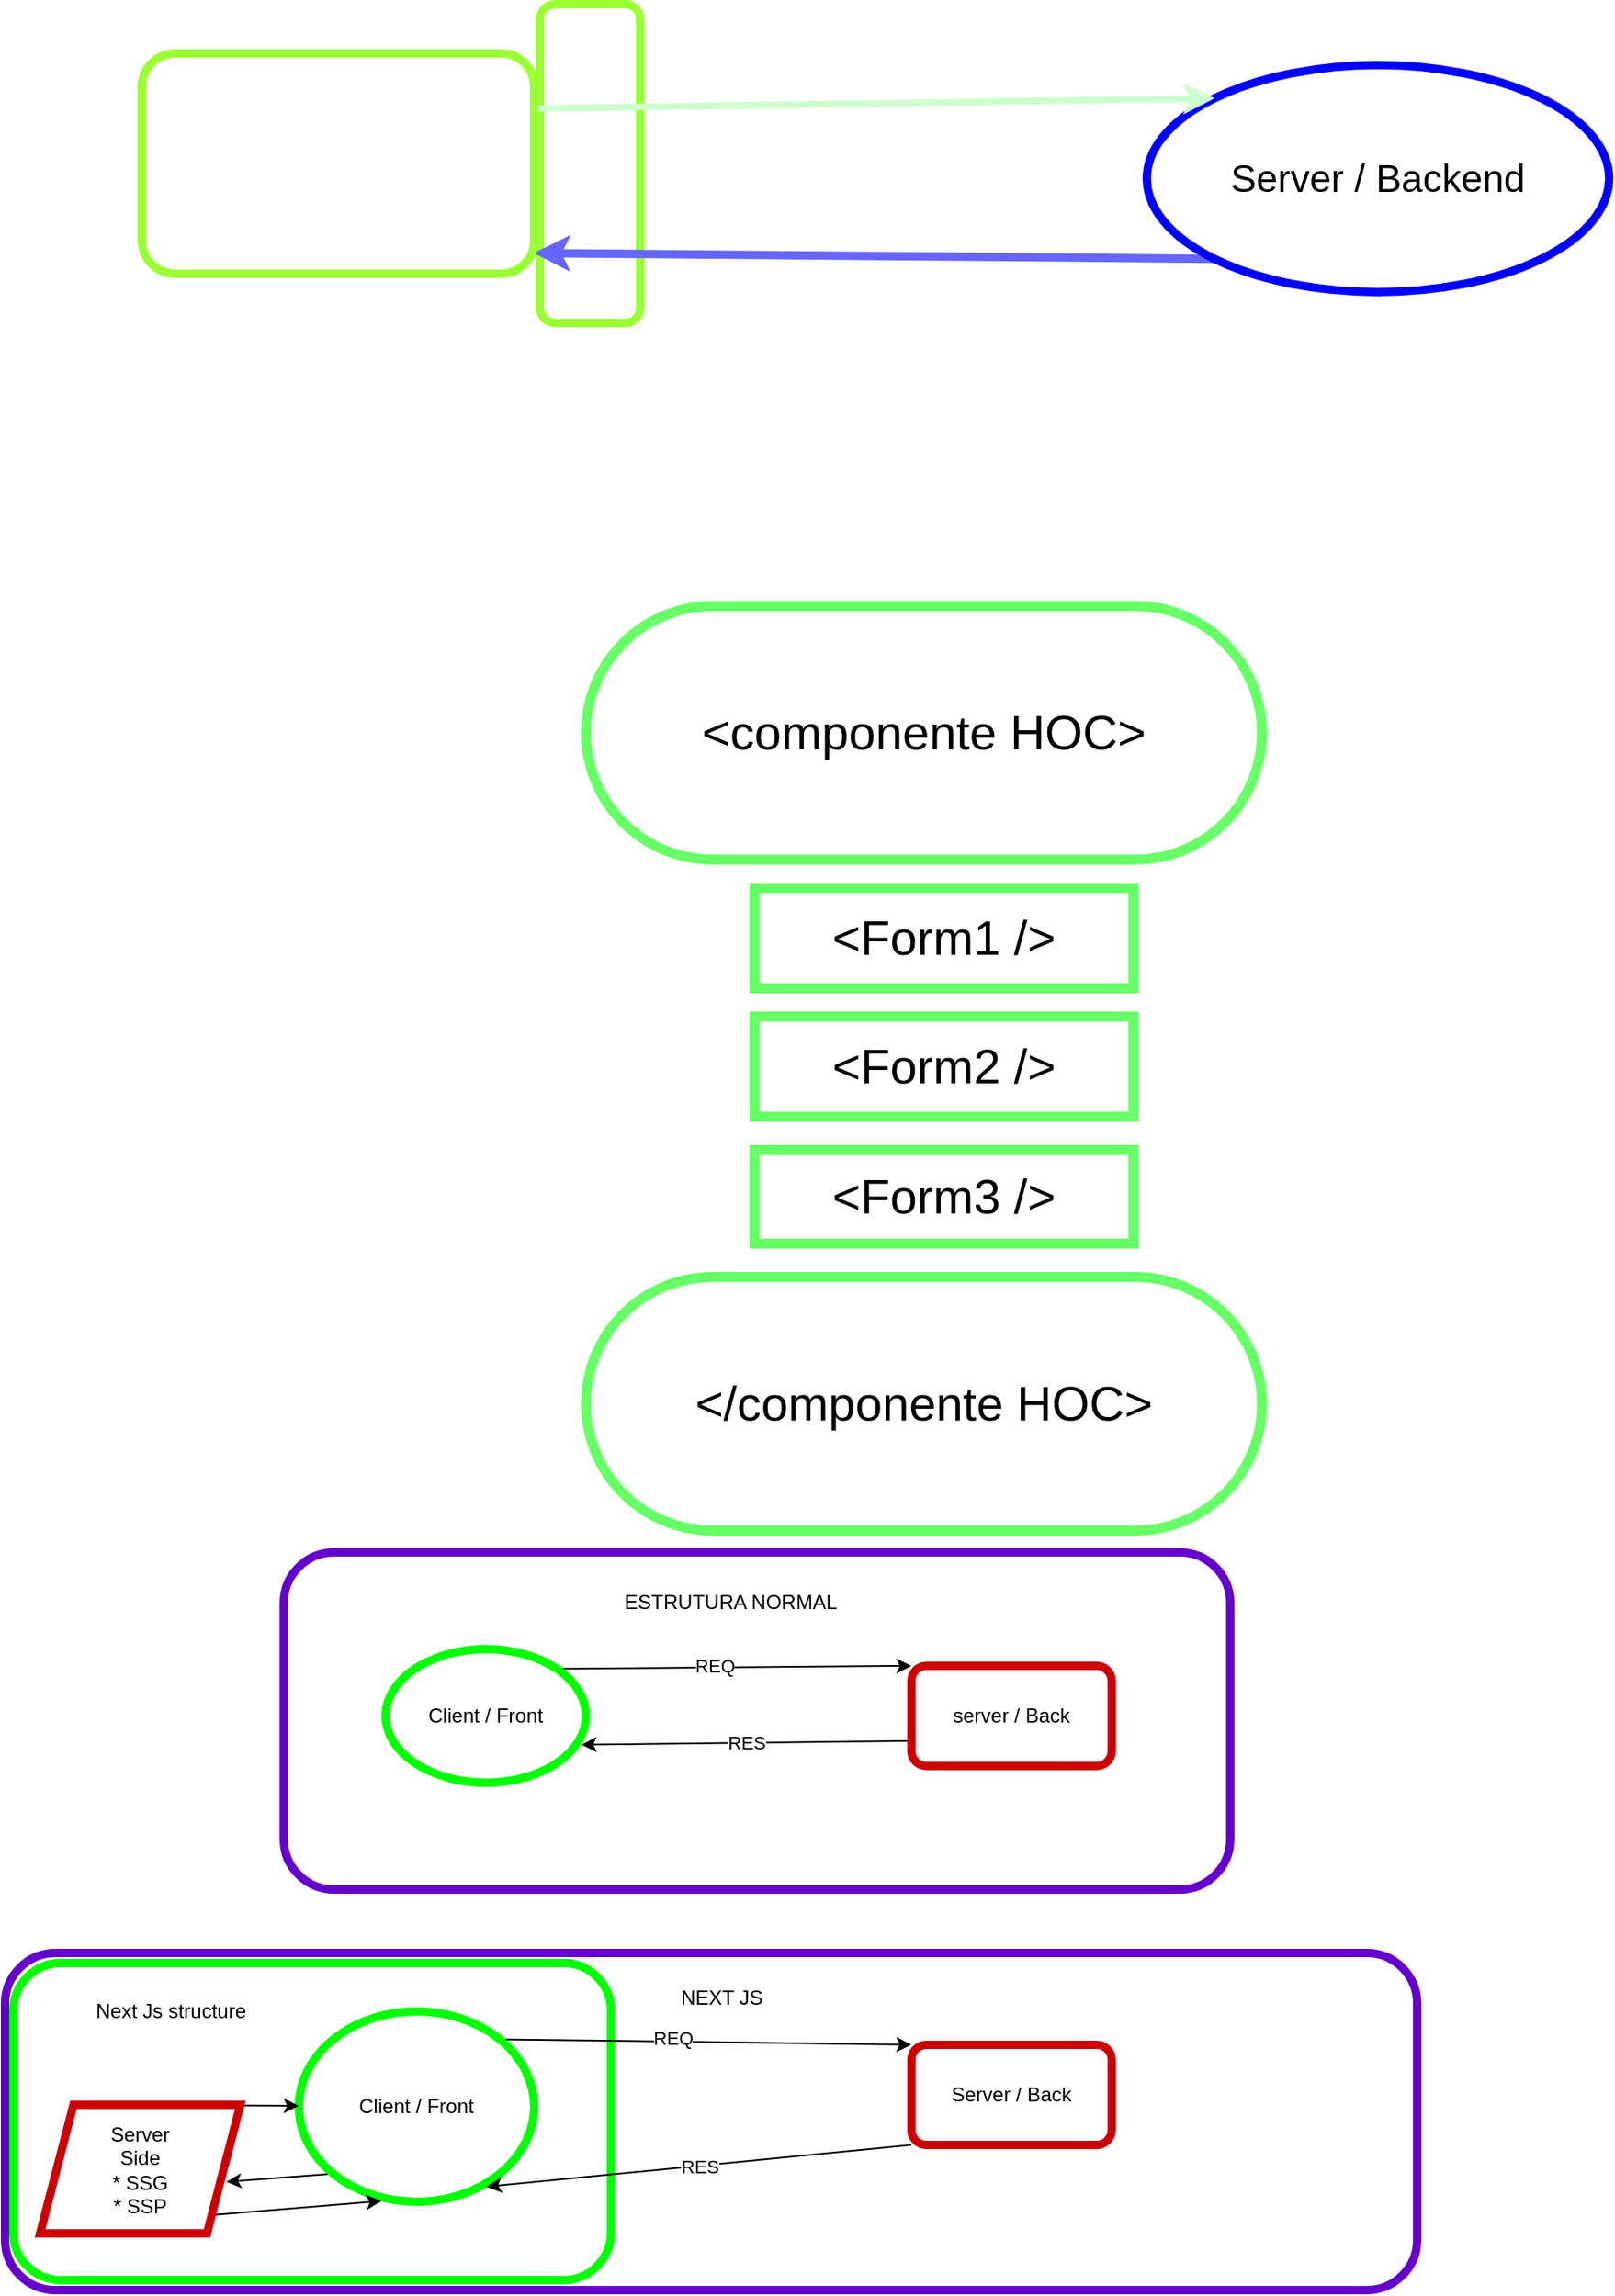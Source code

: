 <mxfile>
    <diagram id="Az5b8aPi3asrgSGHDzV5" name="Página-1">
        <mxGraphModel dx="1060" dy="341" grid="0" gridSize="10" guides="1" tooltips="1" connect="1" arrows="1" fold="1" page="0" pageScale="1" pageWidth="827" pageHeight="1169" math="0" shadow="0">
            <root>
                <mxCell id="0"/>
                <mxCell id="1" parent="0"/>
                <mxCell id="7" value="Axios" style="rounded=1;whiteSpace=wrap;html=1;fontSize=23;fontColor=#FFFFFF;strokeColor=#99FF33;strokeWidth=5;rotation=90;" parent="1" vertex="1">
                    <mxGeometry x="177" y="105" width="191" height="60" as="geometry"/>
                </mxCell>
                <mxCell id="5" style="edgeStyle=none;html=1;exitX=0;exitY=1;exitDx=0;exitDy=0;entryX=0.999;entryY=0.906;entryDx=0;entryDy=0;entryPerimeter=0;fontSize=23;fontColor=#FFFFFF;strokeWidth=5;strokeColor=#6666FF;" parent="1" source="2" target="3" edge="1">
                    <mxGeometry relative="1" as="geometry"/>
                </mxCell>
                <mxCell id="2" value="Server / Backend" style="ellipse;whiteSpace=wrap;html=1;fontSize=23;strokeWidth=5;strokeColor=#0000FF;" parent="1" vertex="1">
                    <mxGeometry x="606" y="76" width="277" height="136" as="geometry"/>
                </mxCell>
                <mxCell id="4" style="edgeStyle=none;html=1;exitX=1;exitY=0.25;exitDx=0;exitDy=0;entryX=0;entryY=0;entryDx=0;entryDy=0;fontSize=23;fontColor=#FFFFFF;strokeWidth=4;strokeColor=#CCFFCC;" parent="1" source="3" target="2" edge="1">
                    <mxGeometry relative="1" as="geometry"/>
                </mxCell>
                <mxCell id="3" value="Client / Frontend" style="rounded=1;whiteSpace=wrap;html=1;fontSize=23;fontColor=#FFFFFF;strokeColor=#99FF33;strokeWidth=5;" parent="1" vertex="1">
                    <mxGeometry x="4" y="69" width="235" height="132" as="geometry"/>
                </mxCell>
                <mxCell id="6" value="HTTP | REST" style="text;html=1;align=center;verticalAlign=middle;resizable=0;points=[];autosize=1;strokeColor=none;fillColor=none;fontSize=23;fontColor=#FFFFFF;" parent="1" vertex="1">
                    <mxGeometry x="374" y="128" width="150" height="32" as="geometry"/>
                </mxCell>
                <mxCell id="8" value="&amp;lt;componente HOC&amp;gt;" style="rounded=1;whiteSpace=wrap;html=1;arcSize=50;strokeColor=#66FF66;strokeWidth=6;fontSize=29;" parent="1" vertex="1">
                    <mxGeometry x="270" y="400" width="405" height="152" as="geometry"/>
                </mxCell>
                <mxCell id="9" value="&amp;lt;/componente HOC&amp;gt;" style="rounded=1;whiteSpace=wrap;html=1;arcSize=50;strokeColor=#66FF66;strokeWidth=6;fontSize=29;" parent="1" vertex="1">
                    <mxGeometry x="270" y="802" width="405" height="152" as="geometry"/>
                </mxCell>
                <mxCell id="10" value="&amp;lt;Form1 /&amp;gt;" style="rounded=0;whiteSpace=wrap;html=1;strokeColor=#66FF66;strokeWidth=6;fontSize=29;" parent="1" vertex="1">
                    <mxGeometry x="371" y="569" width="227" height="60" as="geometry"/>
                </mxCell>
                <mxCell id="11" value="&amp;lt;Form2 /&amp;gt;" style="rounded=0;whiteSpace=wrap;html=1;strokeColor=#66FF66;strokeWidth=6;fontSize=29;" parent="1" vertex="1">
                    <mxGeometry x="371" y="646" width="227" height="60" as="geometry"/>
                </mxCell>
                <mxCell id="12" value="&amp;lt;Form3 /&amp;gt;" style="rounded=0;whiteSpace=wrap;html=1;strokeColor=#66FF66;strokeWidth=6;fontSize=29;" parent="1" vertex="1">
                    <mxGeometry x="371" y="726" width="227" height="56" as="geometry"/>
                </mxCell>
                <mxCell id="22" value="" style="rounded=1;whiteSpace=wrap;html=1;strokeColor=#6600CC;strokeWidth=5;fillColor=default;" vertex="1" parent="1">
                    <mxGeometry x="89" y="967" width="567" height="202" as="geometry"/>
                </mxCell>
                <mxCell id="15" style="edgeStyle=none;html=1;exitX=1;exitY=0;exitDx=0;exitDy=0;entryX=0;entryY=0;entryDx=0;entryDy=0;" edge="1" parent="1" source="13" target="14">
                    <mxGeometry relative="1" as="geometry"/>
                </mxCell>
                <mxCell id="16" value="REQ" style="edgeLabel;html=1;align=center;verticalAlign=middle;resizable=0;points=[];" vertex="1" connectable="0" parent="15">
                    <mxGeometry x="-0.117" y="1" relative="1" as="geometry">
                        <mxPoint as="offset"/>
                    </mxGeometry>
                </mxCell>
                <mxCell id="13" value="Client / Front" style="ellipse;whiteSpace=wrap;html=1;fillColor=default;strokeColor=#00FF00;strokeWidth=5;" vertex="1" parent="1">
                    <mxGeometry x="150" y="1025" width="120" height="80" as="geometry"/>
                </mxCell>
                <mxCell id="17" value="RES" style="edgeStyle=none;html=1;exitX=0;exitY=0.75;exitDx=0;exitDy=0;entryX=0.978;entryY=0.715;entryDx=0;entryDy=0;entryPerimeter=0;" edge="1" parent="1" source="14" target="13">
                    <mxGeometry relative="1" as="geometry"/>
                </mxCell>
                <mxCell id="23" value="" style="rounded=1;whiteSpace=wrap;html=1;strokeColor=#6600CC;strokeWidth=5;fillColor=default;" vertex="1" parent="1">
                    <mxGeometry x="-78" y="1207" width="846" height="202" as="geometry"/>
                </mxCell>
                <mxCell id="14" value="server / Back" style="rounded=1;whiteSpace=wrap;html=1;strokeColor=#CC0000;strokeWidth=5;fillColor=default;" vertex="1" parent="1">
                    <mxGeometry x="465" y="1035" width="120" height="60" as="geometry"/>
                </mxCell>
                <mxCell id="34" value="" style="rounded=1;whiteSpace=wrap;html=1;strokeColor=#00FF00;strokeWidth=5;fillColor=default;" vertex="1" parent="1">
                    <mxGeometry x="-73" y="1213" width="358" height="190" as="geometry"/>
                </mxCell>
                <mxCell id="26" style="edgeStyle=none;html=1;exitX=1;exitY=0;exitDx=0;exitDy=0;entryX=0;entryY=0;entryDx=0;entryDy=0;" edge="1" parent="1" source="20" target="25">
                    <mxGeometry relative="1" as="geometry"/>
                </mxCell>
                <mxCell id="28" value="REQ" style="edgeLabel;html=1;align=center;verticalAlign=middle;resizable=0;points=[];" vertex="1" connectable="0" parent="26">
                    <mxGeometry x="-0.164" y="2" relative="1" as="geometry">
                        <mxPoint as="offset"/>
                    </mxGeometry>
                </mxCell>
                <mxCell id="31" style="edgeStyle=none;html=1;exitX=0;exitY=1;exitDx=0;exitDy=0;entryX=0.93;entryY=0.599;entryDx=0;entryDy=0;entryPerimeter=0;" edge="1" parent="1" source="20" target="29">
                    <mxGeometry relative="1" as="geometry"/>
                </mxCell>
                <mxCell id="20" value="Client / Front" style="ellipse;whiteSpace=wrap;html=1;fillColor=default;strokeColor=#00FF00;strokeWidth=5;" vertex="1" parent="1">
                    <mxGeometry x="98" y="1242" width="141" height="114" as="geometry"/>
                </mxCell>
                <mxCell id="21" value="ESTRUTURA NORMAL&amp;nbsp;" style="text;html=1;align=center;verticalAlign=middle;resizable=0;points=[];autosize=1;strokeColor=none;fillColor=none;" vertex="1" parent="1">
                    <mxGeometry x="283" y="984" width="149" height="26" as="geometry"/>
                </mxCell>
                <mxCell id="24" value="NEXT JS" style="text;html=1;align=center;verticalAlign=middle;resizable=0;points=[];autosize=1;strokeColor=none;fillColor=none;" vertex="1" parent="1">
                    <mxGeometry x="317" y="1221" width="67" height="26" as="geometry"/>
                </mxCell>
                <mxCell id="27" value="RES" style="edgeStyle=none;html=1;exitX=0;exitY=1;exitDx=0;exitDy=0;entryX=0.798;entryY=0.921;entryDx=0;entryDy=0;entryPerimeter=0;" edge="1" parent="1" source="25" target="20">
                    <mxGeometry relative="1" as="geometry"/>
                </mxCell>
                <mxCell id="25" value="Server / Back" style="rounded=1;whiteSpace=wrap;html=1;strokeColor=#CC0000;strokeWidth=5;fillColor=default;" vertex="1" parent="1">
                    <mxGeometry x="465" y="1262" width="120" height="60" as="geometry"/>
                </mxCell>
                <mxCell id="30" style="edgeStyle=none;html=1;exitX=0.5;exitY=0;exitDx=0;exitDy=0;" edge="1" parent="1" source="29" target="20">
                    <mxGeometry relative="1" as="geometry"/>
                </mxCell>
                <mxCell id="32" style="edgeStyle=none;html=1;exitX=1;exitY=1;exitDx=0;exitDy=0;entryX=0.351;entryY=0.997;entryDx=0;entryDy=0;entryPerimeter=0;" edge="1" parent="1" source="29" target="20">
                    <mxGeometry relative="1" as="geometry"/>
                </mxCell>
                <mxCell id="29" value="Server&lt;br&gt;Side&lt;br&gt;* SSG&lt;br&gt;* SSP" style="shape=parallelogram;perimeter=parallelogramPerimeter;whiteSpace=wrap;html=1;fixedSize=1;strokeColor=#CC0000;strokeWidth=5;fillColor=default;" vertex="1" parent="1">
                    <mxGeometry x="-57" y="1298" width="120" height="77" as="geometry"/>
                </mxCell>
                <mxCell id="35" value="Next Js structure" style="text;html=1;align=center;verticalAlign=middle;resizable=0;points=[];autosize=1;strokeColor=none;fillColor=none;" vertex="1" parent="1">
                    <mxGeometry x="-33" y="1229" width="108" height="26" as="geometry"/>
                </mxCell>
            </root>
        </mxGraphModel>
    </diagram>
</mxfile>